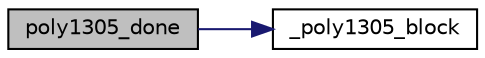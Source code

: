 digraph "poly1305_done"
{
 // LATEX_PDF_SIZE
  edge [fontname="Helvetica",fontsize="10",labelfontname="Helvetica",labelfontsize="10"];
  node [fontname="Helvetica",fontsize="10",shape=record];
  rankdir="LR";
  Node14 [label="poly1305_done",height=0.2,width=0.4,color="black", fillcolor="grey75", style="filled", fontcolor="black",tooltip="Terminate a POLY1305 session."];
  Node14 -> Node15 [color="midnightblue",fontsize="10",style="solid",fontname="Helvetica"];
  Node15 [label="_poly1305_block",height=0.2,width=0.4,color="black", fillcolor="white", style="filled",URL="$poly1305_8c.html#af2b454846eb0342729e1d878e31c5cf6",tooltip=" "];
}
